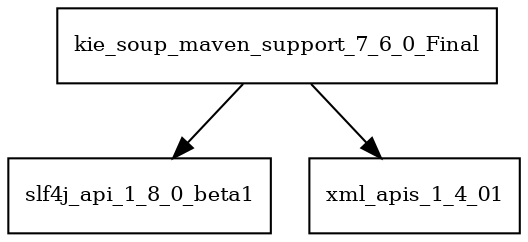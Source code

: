 digraph kie_soup_maven_support_7_6_0_Final_dependencies {
  node [shape = box, fontsize=10.0];
  kie_soup_maven_support_7_6_0_Final -> slf4j_api_1_8_0_beta1;
  kie_soup_maven_support_7_6_0_Final -> xml_apis_1_4_01;
}
